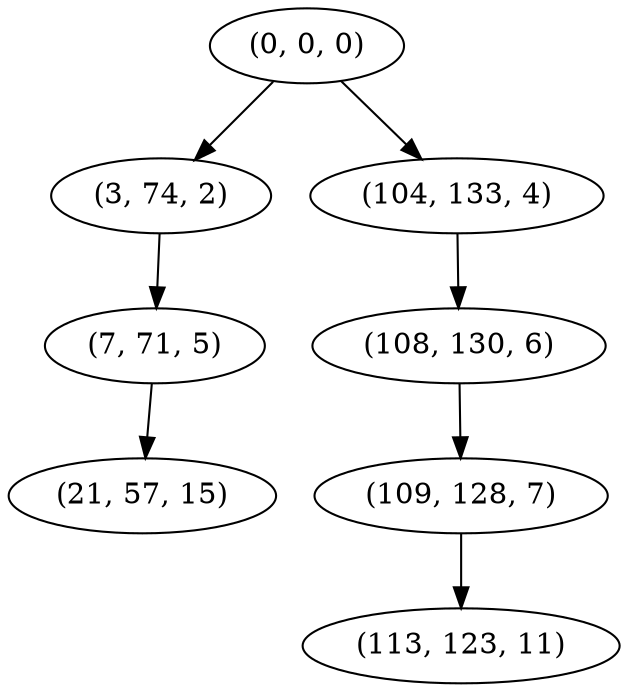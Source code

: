 digraph tree {
    "(0, 0, 0)";
    "(3, 74, 2)";
    "(7, 71, 5)";
    "(21, 57, 15)";
    "(104, 133, 4)";
    "(108, 130, 6)";
    "(109, 128, 7)";
    "(113, 123, 11)";
    "(0, 0, 0)" -> "(3, 74, 2)";
    "(0, 0, 0)" -> "(104, 133, 4)";
    "(3, 74, 2)" -> "(7, 71, 5)";
    "(7, 71, 5)" -> "(21, 57, 15)";
    "(104, 133, 4)" -> "(108, 130, 6)";
    "(108, 130, 6)" -> "(109, 128, 7)";
    "(109, 128, 7)" -> "(113, 123, 11)";
}
